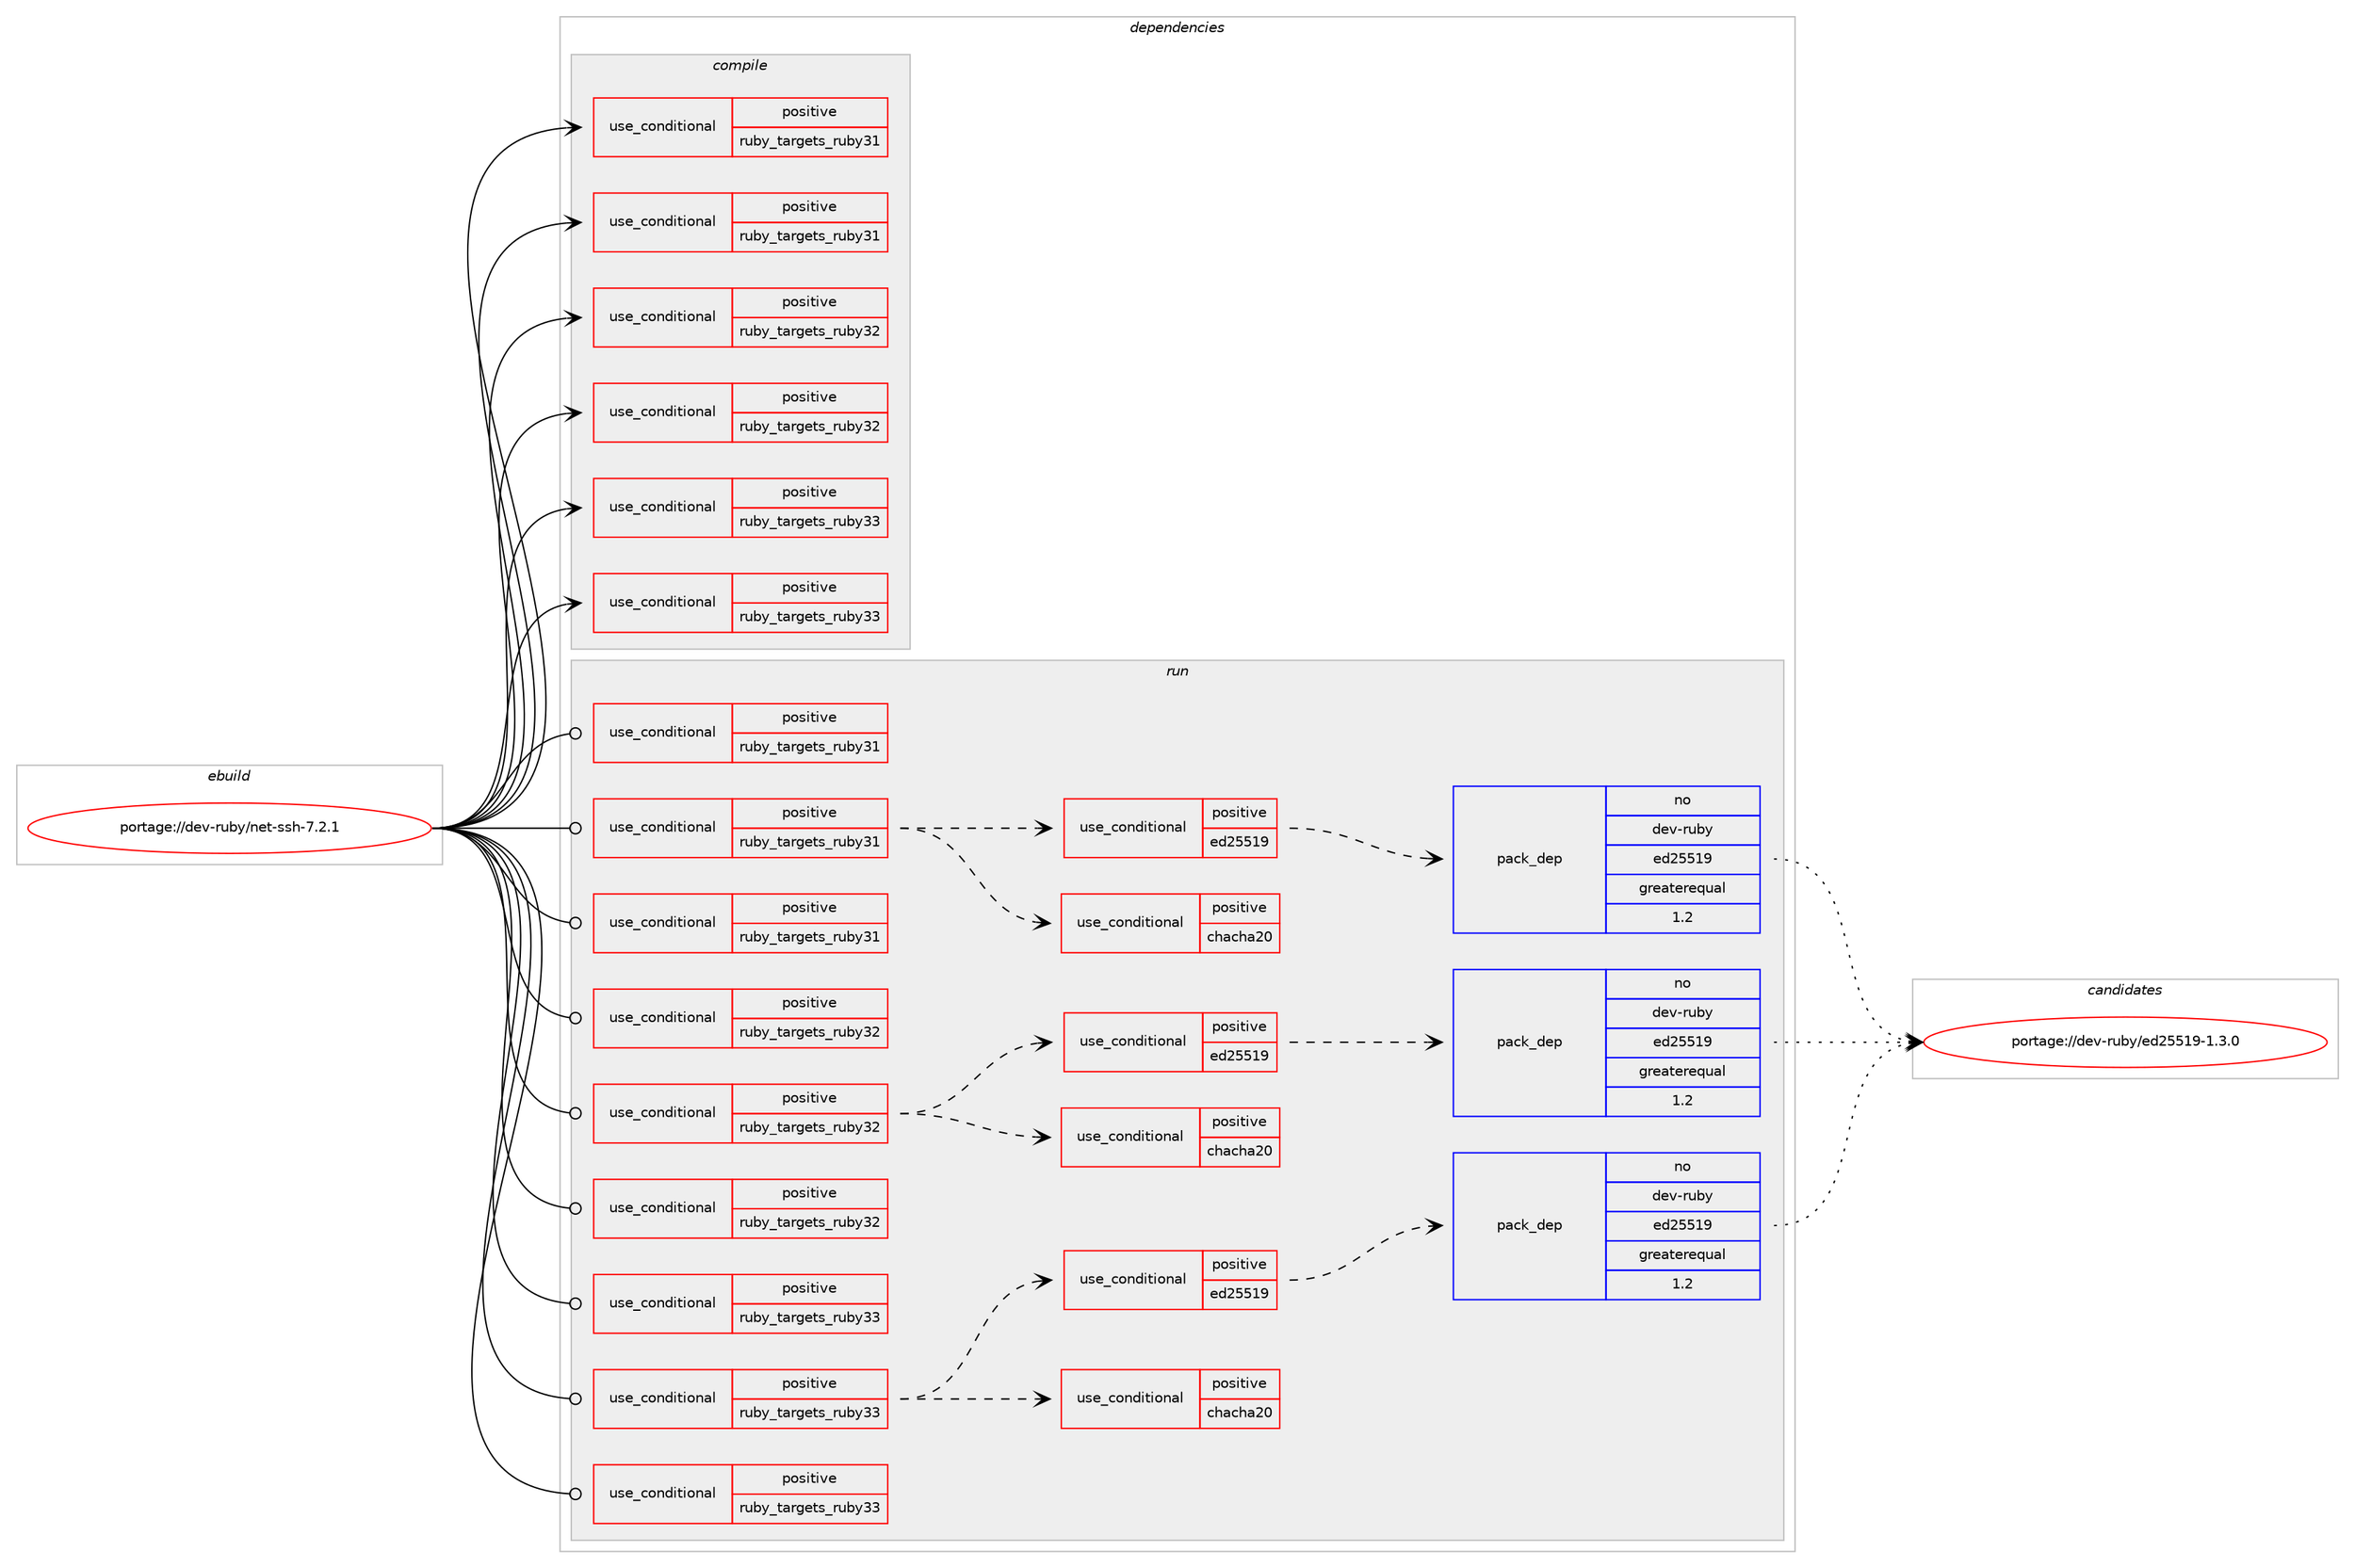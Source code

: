 digraph prolog {

# *************
# Graph options
# *************

newrank=true;
concentrate=true;
compound=true;
graph [rankdir=LR,fontname=Helvetica,fontsize=10,ranksep=1.5];#, ranksep=2.5, nodesep=0.2];
edge  [arrowhead=vee];
node  [fontname=Helvetica,fontsize=10];

# **********
# The ebuild
# **********

subgraph cluster_leftcol {
color=gray;
rank=same;
label=<<i>ebuild</i>>;
id [label="portage://dev-ruby/net-ssh-7.2.1", color=red, width=4, href="../dev-ruby/net-ssh-7.2.1.svg"];
}

# ****************
# The dependencies
# ****************

subgraph cluster_midcol {
color=gray;
label=<<i>dependencies</i>>;
subgraph cluster_compile {
fillcolor="#eeeeee";
style=filled;
label=<<i>compile</i>>;
subgraph cond50313 {
dependency98051 [label=<<TABLE BORDER="0" CELLBORDER="1" CELLSPACING="0" CELLPADDING="4"><TR><TD ROWSPAN="3" CELLPADDING="10">use_conditional</TD></TR><TR><TD>positive</TD></TR><TR><TD>ruby_targets_ruby31</TD></TR></TABLE>>, shape=none, color=red];
# *** BEGIN UNKNOWN DEPENDENCY TYPE (TODO) ***
# dependency98051 -> package_dependency(portage://dev-ruby/net-ssh-7.2.1,install,no,dev-lang,ruby,none,[,,],[slot(3.1)],[])
# *** END UNKNOWN DEPENDENCY TYPE (TODO) ***

}
id:e -> dependency98051:w [weight=20,style="solid",arrowhead="vee"];
subgraph cond50314 {
dependency98052 [label=<<TABLE BORDER="0" CELLBORDER="1" CELLSPACING="0" CELLPADDING="4"><TR><TD ROWSPAN="3" CELLPADDING="10">use_conditional</TD></TR><TR><TD>positive</TD></TR><TR><TD>ruby_targets_ruby31</TD></TR></TABLE>>, shape=none, color=red];
# *** BEGIN UNKNOWN DEPENDENCY TYPE (TODO) ***
# dependency98052 -> package_dependency(portage://dev-ruby/net-ssh-7.2.1,install,no,virtual,rubygems,none,[,,],[],[use(enable(ruby_targets_ruby31),negative)])
# *** END UNKNOWN DEPENDENCY TYPE (TODO) ***

}
id:e -> dependency98052:w [weight=20,style="solid",arrowhead="vee"];
subgraph cond50315 {
dependency98053 [label=<<TABLE BORDER="0" CELLBORDER="1" CELLSPACING="0" CELLPADDING="4"><TR><TD ROWSPAN="3" CELLPADDING="10">use_conditional</TD></TR><TR><TD>positive</TD></TR><TR><TD>ruby_targets_ruby32</TD></TR></TABLE>>, shape=none, color=red];
# *** BEGIN UNKNOWN DEPENDENCY TYPE (TODO) ***
# dependency98053 -> package_dependency(portage://dev-ruby/net-ssh-7.2.1,install,no,dev-lang,ruby,none,[,,],[slot(3.2)],[])
# *** END UNKNOWN DEPENDENCY TYPE (TODO) ***

}
id:e -> dependency98053:w [weight=20,style="solid",arrowhead="vee"];
subgraph cond50316 {
dependency98054 [label=<<TABLE BORDER="0" CELLBORDER="1" CELLSPACING="0" CELLPADDING="4"><TR><TD ROWSPAN="3" CELLPADDING="10">use_conditional</TD></TR><TR><TD>positive</TD></TR><TR><TD>ruby_targets_ruby32</TD></TR></TABLE>>, shape=none, color=red];
# *** BEGIN UNKNOWN DEPENDENCY TYPE (TODO) ***
# dependency98054 -> package_dependency(portage://dev-ruby/net-ssh-7.2.1,install,no,virtual,rubygems,none,[,,],[],[use(enable(ruby_targets_ruby32),negative)])
# *** END UNKNOWN DEPENDENCY TYPE (TODO) ***

}
id:e -> dependency98054:w [weight=20,style="solid",arrowhead="vee"];
subgraph cond50317 {
dependency98055 [label=<<TABLE BORDER="0" CELLBORDER="1" CELLSPACING="0" CELLPADDING="4"><TR><TD ROWSPAN="3" CELLPADDING="10">use_conditional</TD></TR><TR><TD>positive</TD></TR><TR><TD>ruby_targets_ruby33</TD></TR></TABLE>>, shape=none, color=red];
# *** BEGIN UNKNOWN DEPENDENCY TYPE (TODO) ***
# dependency98055 -> package_dependency(portage://dev-ruby/net-ssh-7.2.1,install,no,dev-lang,ruby,none,[,,],[slot(3.3)],[])
# *** END UNKNOWN DEPENDENCY TYPE (TODO) ***

}
id:e -> dependency98055:w [weight=20,style="solid",arrowhead="vee"];
subgraph cond50318 {
dependency98056 [label=<<TABLE BORDER="0" CELLBORDER="1" CELLSPACING="0" CELLPADDING="4"><TR><TD ROWSPAN="3" CELLPADDING="10">use_conditional</TD></TR><TR><TD>positive</TD></TR><TR><TD>ruby_targets_ruby33</TD></TR></TABLE>>, shape=none, color=red];
# *** BEGIN UNKNOWN DEPENDENCY TYPE (TODO) ***
# dependency98056 -> package_dependency(portage://dev-ruby/net-ssh-7.2.1,install,no,virtual,rubygems,none,[,,],[],[use(enable(ruby_targets_ruby33),negative)])
# *** END UNKNOWN DEPENDENCY TYPE (TODO) ***

}
id:e -> dependency98056:w [weight=20,style="solid",arrowhead="vee"];
}
subgraph cluster_compileandrun {
fillcolor="#eeeeee";
style=filled;
label=<<i>compile and run</i>>;
}
subgraph cluster_run {
fillcolor="#eeeeee";
style=filled;
label=<<i>run</i>>;
subgraph cond50319 {
dependency98057 [label=<<TABLE BORDER="0" CELLBORDER="1" CELLSPACING="0" CELLPADDING="4"><TR><TD ROWSPAN="3" CELLPADDING="10">use_conditional</TD></TR><TR><TD>positive</TD></TR><TR><TD>ruby_targets_ruby31</TD></TR></TABLE>>, shape=none, color=red];
# *** BEGIN UNKNOWN DEPENDENCY TYPE (TODO) ***
# dependency98057 -> package_dependency(portage://dev-ruby/net-ssh-7.2.1,run,no,dev-lang,ruby,none,[,,],[slot(3.1)],[])
# *** END UNKNOWN DEPENDENCY TYPE (TODO) ***

}
id:e -> dependency98057:w [weight=20,style="solid",arrowhead="odot"];
subgraph cond50320 {
dependency98058 [label=<<TABLE BORDER="0" CELLBORDER="1" CELLSPACING="0" CELLPADDING="4"><TR><TD ROWSPAN="3" CELLPADDING="10">use_conditional</TD></TR><TR><TD>positive</TD></TR><TR><TD>ruby_targets_ruby31</TD></TR></TABLE>>, shape=none, color=red];
# *** BEGIN UNKNOWN DEPENDENCY TYPE (TODO) ***
# dependency98058 -> package_dependency(portage://dev-ruby/net-ssh-7.2.1,run,no,virtual,ruby-ssl,none,[,,],[],[use(enable(ruby_targets_ruby31),negative)])
# *** END UNKNOWN DEPENDENCY TYPE (TODO) ***

subgraph cond50321 {
dependency98059 [label=<<TABLE BORDER="0" CELLBORDER="1" CELLSPACING="0" CELLPADDING="4"><TR><TD ROWSPAN="3" CELLPADDING="10">use_conditional</TD></TR><TR><TD>positive</TD></TR><TR><TD>chacha20</TD></TR></TABLE>>, shape=none, color=red];
# *** BEGIN UNKNOWN DEPENDENCY TYPE (TODO) ***
# dependency98059 -> package_dependency(portage://dev-ruby/net-ssh-7.2.1,run,no,dev-ruby,rbnacl,none,[,,],[],[use(enable(ruby_targets_ruby31),negative)])
# *** END UNKNOWN DEPENDENCY TYPE (TODO) ***

}
dependency98058:e -> dependency98059:w [weight=20,style="dashed",arrowhead="vee"];
subgraph cond50322 {
dependency98060 [label=<<TABLE BORDER="0" CELLBORDER="1" CELLSPACING="0" CELLPADDING="4"><TR><TD ROWSPAN="3" CELLPADDING="10">use_conditional</TD></TR><TR><TD>positive</TD></TR><TR><TD>ed25519</TD></TR></TABLE>>, shape=none, color=red];
subgraph pack46430 {
dependency98061 [label=<<TABLE BORDER="0" CELLBORDER="1" CELLSPACING="0" CELLPADDING="4" WIDTH="220"><TR><TD ROWSPAN="6" CELLPADDING="30">pack_dep</TD></TR><TR><TD WIDTH="110">no</TD></TR><TR><TD>dev-ruby</TD></TR><TR><TD>ed25519</TD></TR><TR><TD>greaterequal</TD></TR><TR><TD>1.2</TD></TR></TABLE>>, shape=none, color=blue];
}
dependency98060:e -> dependency98061:w [weight=20,style="dashed",arrowhead="vee"];
# *** BEGIN UNKNOWN DEPENDENCY TYPE (TODO) ***
# dependency98060 -> package_dependency(portage://dev-ruby/net-ssh-7.2.1,run,no,dev-ruby,x25519,none,[,,],[],[use(enable(ruby_targets_ruby31),negative)])
# *** END UNKNOWN DEPENDENCY TYPE (TODO) ***

# *** BEGIN UNKNOWN DEPENDENCY TYPE (TODO) ***
# dependency98060 -> package_dependency(portage://dev-ruby/net-ssh-7.2.1,run,no,dev-ruby,bcrypt_pbkdf,none,[,,],[slot(1)],[use(enable(ruby_targets_ruby31),negative)])
# *** END UNKNOWN DEPENDENCY TYPE (TODO) ***

}
dependency98058:e -> dependency98060:w [weight=20,style="dashed",arrowhead="vee"];
}
id:e -> dependency98058:w [weight=20,style="solid",arrowhead="odot"];
subgraph cond50323 {
dependency98062 [label=<<TABLE BORDER="0" CELLBORDER="1" CELLSPACING="0" CELLPADDING="4"><TR><TD ROWSPAN="3" CELLPADDING="10">use_conditional</TD></TR><TR><TD>positive</TD></TR><TR><TD>ruby_targets_ruby31</TD></TR></TABLE>>, shape=none, color=red];
# *** BEGIN UNKNOWN DEPENDENCY TYPE (TODO) ***
# dependency98062 -> package_dependency(portage://dev-ruby/net-ssh-7.2.1,run,no,virtual,rubygems,none,[,,],[],[use(enable(ruby_targets_ruby31),negative)])
# *** END UNKNOWN DEPENDENCY TYPE (TODO) ***

}
id:e -> dependency98062:w [weight=20,style="solid",arrowhead="odot"];
subgraph cond50324 {
dependency98063 [label=<<TABLE BORDER="0" CELLBORDER="1" CELLSPACING="0" CELLPADDING="4"><TR><TD ROWSPAN="3" CELLPADDING="10">use_conditional</TD></TR><TR><TD>positive</TD></TR><TR><TD>ruby_targets_ruby32</TD></TR></TABLE>>, shape=none, color=red];
# *** BEGIN UNKNOWN DEPENDENCY TYPE (TODO) ***
# dependency98063 -> package_dependency(portage://dev-ruby/net-ssh-7.2.1,run,no,dev-lang,ruby,none,[,,],[slot(3.2)],[])
# *** END UNKNOWN DEPENDENCY TYPE (TODO) ***

}
id:e -> dependency98063:w [weight=20,style="solid",arrowhead="odot"];
subgraph cond50325 {
dependency98064 [label=<<TABLE BORDER="0" CELLBORDER="1" CELLSPACING="0" CELLPADDING="4"><TR><TD ROWSPAN="3" CELLPADDING="10">use_conditional</TD></TR><TR><TD>positive</TD></TR><TR><TD>ruby_targets_ruby32</TD></TR></TABLE>>, shape=none, color=red];
# *** BEGIN UNKNOWN DEPENDENCY TYPE (TODO) ***
# dependency98064 -> package_dependency(portage://dev-ruby/net-ssh-7.2.1,run,no,virtual,ruby-ssl,none,[,,],[],[use(enable(ruby_targets_ruby32),negative)])
# *** END UNKNOWN DEPENDENCY TYPE (TODO) ***

subgraph cond50326 {
dependency98065 [label=<<TABLE BORDER="0" CELLBORDER="1" CELLSPACING="0" CELLPADDING="4"><TR><TD ROWSPAN="3" CELLPADDING="10">use_conditional</TD></TR><TR><TD>positive</TD></TR><TR><TD>chacha20</TD></TR></TABLE>>, shape=none, color=red];
# *** BEGIN UNKNOWN DEPENDENCY TYPE (TODO) ***
# dependency98065 -> package_dependency(portage://dev-ruby/net-ssh-7.2.1,run,no,dev-ruby,rbnacl,none,[,,],[],[use(enable(ruby_targets_ruby32),negative)])
# *** END UNKNOWN DEPENDENCY TYPE (TODO) ***

}
dependency98064:e -> dependency98065:w [weight=20,style="dashed",arrowhead="vee"];
subgraph cond50327 {
dependency98066 [label=<<TABLE BORDER="0" CELLBORDER="1" CELLSPACING="0" CELLPADDING="4"><TR><TD ROWSPAN="3" CELLPADDING="10">use_conditional</TD></TR><TR><TD>positive</TD></TR><TR><TD>ed25519</TD></TR></TABLE>>, shape=none, color=red];
subgraph pack46431 {
dependency98067 [label=<<TABLE BORDER="0" CELLBORDER="1" CELLSPACING="0" CELLPADDING="4" WIDTH="220"><TR><TD ROWSPAN="6" CELLPADDING="30">pack_dep</TD></TR><TR><TD WIDTH="110">no</TD></TR><TR><TD>dev-ruby</TD></TR><TR><TD>ed25519</TD></TR><TR><TD>greaterequal</TD></TR><TR><TD>1.2</TD></TR></TABLE>>, shape=none, color=blue];
}
dependency98066:e -> dependency98067:w [weight=20,style="dashed",arrowhead="vee"];
# *** BEGIN UNKNOWN DEPENDENCY TYPE (TODO) ***
# dependency98066 -> package_dependency(portage://dev-ruby/net-ssh-7.2.1,run,no,dev-ruby,x25519,none,[,,],[],[use(enable(ruby_targets_ruby32),negative)])
# *** END UNKNOWN DEPENDENCY TYPE (TODO) ***

# *** BEGIN UNKNOWN DEPENDENCY TYPE (TODO) ***
# dependency98066 -> package_dependency(portage://dev-ruby/net-ssh-7.2.1,run,no,dev-ruby,bcrypt_pbkdf,none,[,,],[slot(1)],[use(enable(ruby_targets_ruby32),negative)])
# *** END UNKNOWN DEPENDENCY TYPE (TODO) ***

}
dependency98064:e -> dependency98066:w [weight=20,style="dashed",arrowhead="vee"];
}
id:e -> dependency98064:w [weight=20,style="solid",arrowhead="odot"];
subgraph cond50328 {
dependency98068 [label=<<TABLE BORDER="0" CELLBORDER="1" CELLSPACING="0" CELLPADDING="4"><TR><TD ROWSPAN="3" CELLPADDING="10">use_conditional</TD></TR><TR><TD>positive</TD></TR><TR><TD>ruby_targets_ruby32</TD></TR></TABLE>>, shape=none, color=red];
# *** BEGIN UNKNOWN DEPENDENCY TYPE (TODO) ***
# dependency98068 -> package_dependency(portage://dev-ruby/net-ssh-7.2.1,run,no,virtual,rubygems,none,[,,],[],[use(enable(ruby_targets_ruby32),negative)])
# *** END UNKNOWN DEPENDENCY TYPE (TODO) ***

}
id:e -> dependency98068:w [weight=20,style="solid",arrowhead="odot"];
subgraph cond50329 {
dependency98069 [label=<<TABLE BORDER="0" CELLBORDER="1" CELLSPACING="0" CELLPADDING="4"><TR><TD ROWSPAN="3" CELLPADDING="10">use_conditional</TD></TR><TR><TD>positive</TD></TR><TR><TD>ruby_targets_ruby33</TD></TR></TABLE>>, shape=none, color=red];
# *** BEGIN UNKNOWN DEPENDENCY TYPE (TODO) ***
# dependency98069 -> package_dependency(portage://dev-ruby/net-ssh-7.2.1,run,no,dev-lang,ruby,none,[,,],[slot(3.3)],[])
# *** END UNKNOWN DEPENDENCY TYPE (TODO) ***

}
id:e -> dependency98069:w [weight=20,style="solid",arrowhead="odot"];
subgraph cond50330 {
dependency98070 [label=<<TABLE BORDER="0" CELLBORDER="1" CELLSPACING="0" CELLPADDING="4"><TR><TD ROWSPAN="3" CELLPADDING="10">use_conditional</TD></TR><TR><TD>positive</TD></TR><TR><TD>ruby_targets_ruby33</TD></TR></TABLE>>, shape=none, color=red];
# *** BEGIN UNKNOWN DEPENDENCY TYPE (TODO) ***
# dependency98070 -> package_dependency(portage://dev-ruby/net-ssh-7.2.1,run,no,virtual,ruby-ssl,none,[,,],[],[use(enable(ruby_targets_ruby33),negative)])
# *** END UNKNOWN DEPENDENCY TYPE (TODO) ***

subgraph cond50331 {
dependency98071 [label=<<TABLE BORDER="0" CELLBORDER="1" CELLSPACING="0" CELLPADDING="4"><TR><TD ROWSPAN="3" CELLPADDING="10">use_conditional</TD></TR><TR><TD>positive</TD></TR><TR><TD>chacha20</TD></TR></TABLE>>, shape=none, color=red];
# *** BEGIN UNKNOWN DEPENDENCY TYPE (TODO) ***
# dependency98071 -> package_dependency(portage://dev-ruby/net-ssh-7.2.1,run,no,dev-ruby,rbnacl,none,[,,],[],[use(enable(ruby_targets_ruby33),negative)])
# *** END UNKNOWN DEPENDENCY TYPE (TODO) ***

}
dependency98070:e -> dependency98071:w [weight=20,style="dashed",arrowhead="vee"];
subgraph cond50332 {
dependency98072 [label=<<TABLE BORDER="0" CELLBORDER="1" CELLSPACING="0" CELLPADDING="4"><TR><TD ROWSPAN="3" CELLPADDING="10">use_conditional</TD></TR><TR><TD>positive</TD></TR><TR><TD>ed25519</TD></TR></TABLE>>, shape=none, color=red];
subgraph pack46432 {
dependency98073 [label=<<TABLE BORDER="0" CELLBORDER="1" CELLSPACING="0" CELLPADDING="4" WIDTH="220"><TR><TD ROWSPAN="6" CELLPADDING="30">pack_dep</TD></TR><TR><TD WIDTH="110">no</TD></TR><TR><TD>dev-ruby</TD></TR><TR><TD>ed25519</TD></TR><TR><TD>greaterequal</TD></TR><TR><TD>1.2</TD></TR></TABLE>>, shape=none, color=blue];
}
dependency98072:e -> dependency98073:w [weight=20,style="dashed",arrowhead="vee"];
# *** BEGIN UNKNOWN DEPENDENCY TYPE (TODO) ***
# dependency98072 -> package_dependency(portage://dev-ruby/net-ssh-7.2.1,run,no,dev-ruby,x25519,none,[,,],[],[use(enable(ruby_targets_ruby33),negative)])
# *** END UNKNOWN DEPENDENCY TYPE (TODO) ***

# *** BEGIN UNKNOWN DEPENDENCY TYPE (TODO) ***
# dependency98072 -> package_dependency(portage://dev-ruby/net-ssh-7.2.1,run,no,dev-ruby,bcrypt_pbkdf,none,[,,],[slot(1)],[use(enable(ruby_targets_ruby33),negative)])
# *** END UNKNOWN DEPENDENCY TYPE (TODO) ***

}
dependency98070:e -> dependency98072:w [weight=20,style="dashed",arrowhead="vee"];
}
id:e -> dependency98070:w [weight=20,style="solid",arrowhead="odot"];
subgraph cond50333 {
dependency98074 [label=<<TABLE BORDER="0" CELLBORDER="1" CELLSPACING="0" CELLPADDING="4"><TR><TD ROWSPAN="3" CELLPADDING="10">use_conditional</TD></TR><TR><TD>positive</TD></TR><TR><TD>ruby_targets_ruby33</TD></TR></TABLE>>, shape=none, color=red];
# *** BEGIN UNKNOWN DEPENDENCY TYPE (TODO) ***
# dependency98074 -> package_dependency(portage://dev-ruby/net-ssh-7.2.1,run,no,virtual,rubygems,none,[,,],[],[use(enable(ruby_targets_ruby33),negative)])
# *** END UNKNOWN DEPENDENCY TYPE (TODO) ***

}
id:e -> dependency98074:w [weight=20,style="solid",arrowhead="odot"];
}
}

# **************
# The candidates
# **************

subgraph cluster_choices {
rank=same;
color=gray;
label=<<i>candidates</i>>;

subgraph choice46430 {
color=black;
nodesep=1;
choice1001011184511411798121471011005053534957454946514648 [label="portage://dev-ruby/ed25519-1.3.0", color=red, width=4,href="../dev-ruby/ed25519-1.3.0.svg"];
dependency98061:e -> choice1001011184511411798121471011005053534957454946514648:w [style=dotted,weight="100"];
}
subgraph choice46431 {
color=black;
nodesep=1;
choice1001011184511411798121471011005053534957454946514648 [label="portage://dev-ruby/ed25519-1.3.0", color=red, width=4,href="../dev-ruby/ed25519-1.3.0.svg"];
dependency98067:e -> choice1001011184511411798121471011005053534957454946514648:w [style=dotted,weight="100"];
}
subgraph choice46432 {
color=black;
nodesep=1;
choice1001011184511411798121471011005053534957454946514648 [label="portage://dev-ruby/ed25519-1.3.0", color=red, width=4,href="../dev-ruby/ed25519-1.3.0.svg"];
dependency98073:e -> choice1001011184511411798121471011005053534957454946514648:w [style=dotted,weight="100"];
}
}

}
